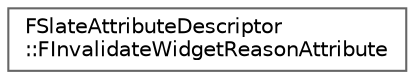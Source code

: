 digraph "Graphical Class Hierarchy"
{
 // INTERACTIVE_SVG=YES
 // LATEX_PDF_SIZE
  bgcolor="transparent";
  edge [fontname=Helvetica,fontsize=10,labelfontname=Helvetica,labelfontsize=10];
  node [fontname=Helvetica,fontsize=10,shape=box,height=0.2,width=0.4];
  rankdir="LR";
  Node0 [id="Node000000",label="FSlateAttributeDescriptor\l::FInvalidateWidgetReasonAttribute",height=0.2,width=0.4,color="grey40", fillcolor="white", style="filled",URL="$da/d3e/structFSlateAttributeDescriptor_1_1FInvalidateWidgetReasonAttribute.html",tooltip="A EInvalidationWidgetReason Attribute It can be explicitly initialize or can be a callback static fun..."];
}
